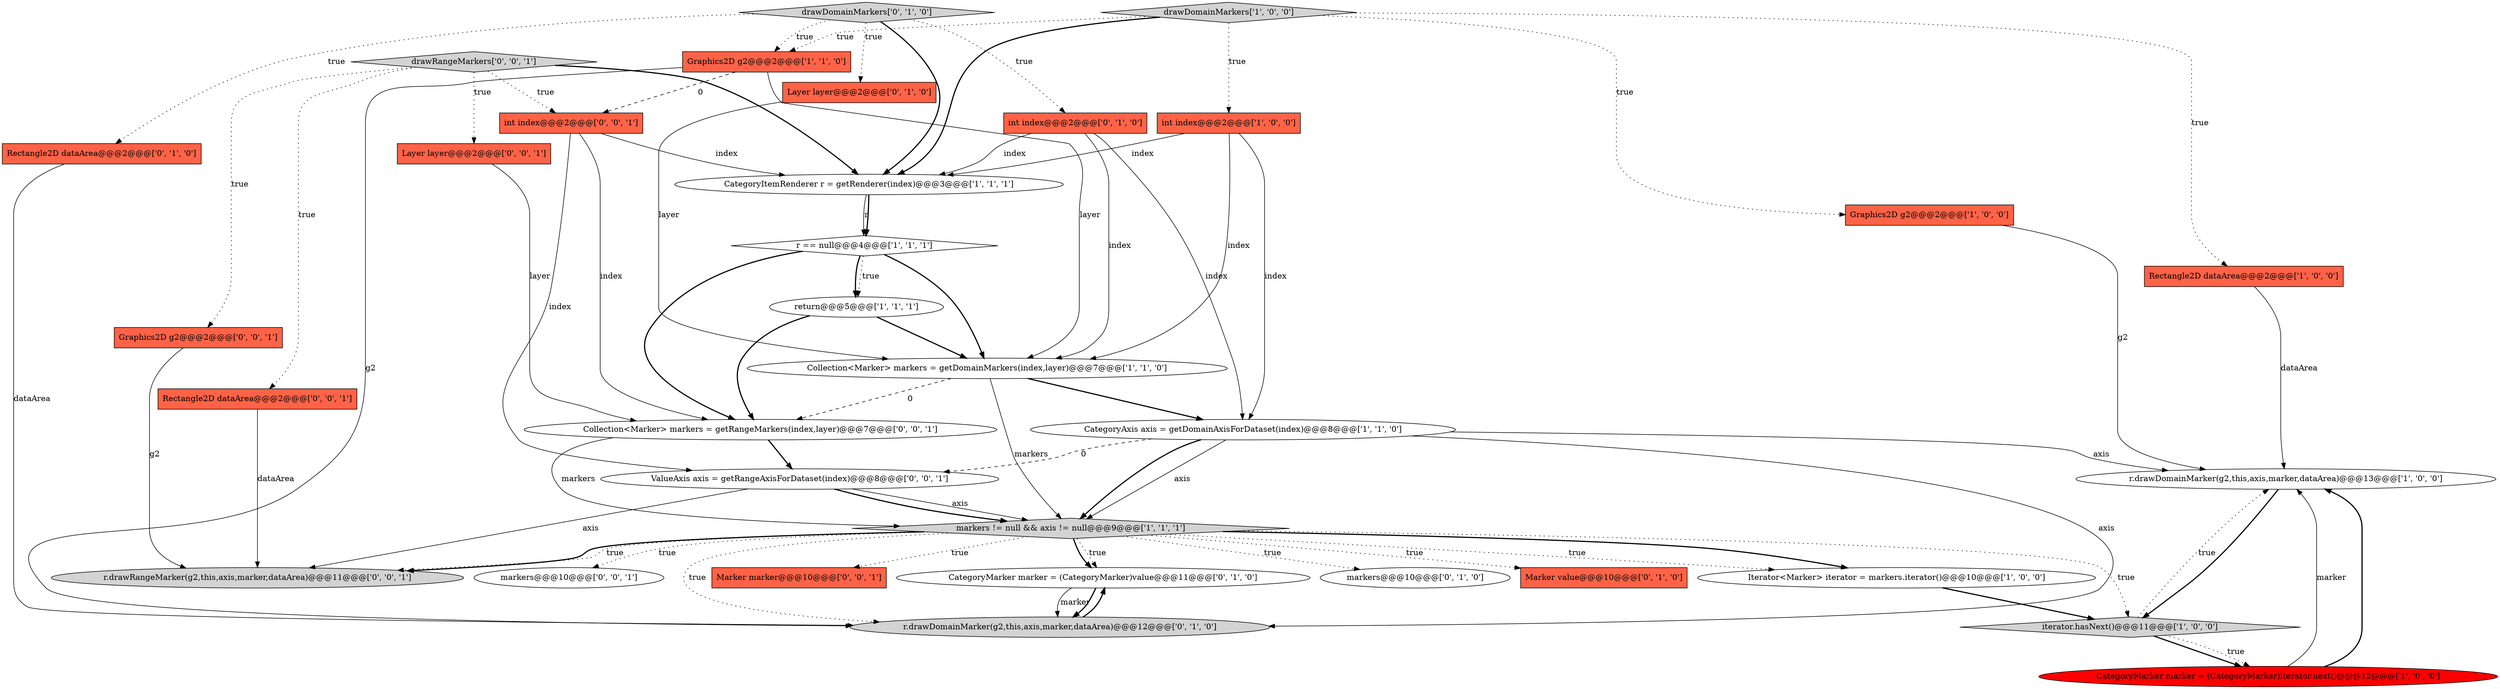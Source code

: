 digraph {
4 [style = filled, label = "r.drawDomainMarker(g2,this,axis,marker,dataArea)@@@13@@@['1', '0', '0']", fillcolor = white, shape = ellipse image = "AAA0AAABBB1BBB"];
2 [style = filled, label = "CategoryItemRenderer r = getRenderer(index)@@@3@@@['1', '1', '1']", fillcolor = white, shape = ellipse image = "AAA0AAABBB1BBB"];
7 [style = filled, label = "Graphics2D g2@@@2@@@['1', '0', '0']", fillcolor = tomato, shape = box image = "AAA0AAABBB1BBB"];
23 [style = filled, label = "Collection<Marker> markers = getRangeMarkers(index,layer)@@@7@@@['0', '0', '1']", fillcolor = white, shape = ellipse image = "AAA0AAABBB3BBB"];
27 [style = filled, label = "Graphics2D g2@@@2@@@['0', '0', '1']", fillcolor = tomato, shape = box image = "AAA0AAABBB3BBB"];
17 [style = filled, label = "Layer layer@@@2@@@['0', '1', '0']", fillcolor = tomato, shape = box image = "AAA0AAABBB2BBB"];
29 [style = filled, label = "markers@@@10@@@['0', '0', '1']", fillcolor = white, shape = ellipse image = "AAA0AAABBB3BBB"];
30 [style = filled, label = "int index@@@2@@@['0', '0', '1']", fillcolor = tomato, shape = box image = "AAA0AAABBB3BBB"];
5 [style = filled, label = "CategoryMarker marker = (CategoryMarker)iterator.next()@@@12@@@['1', '0', '0']", fillcolor = red, shape = ellipse image = "AAA1AAABBB1BBB"];
16 [style = filled, label = "CategoryMarker marker = (CategoryMarker)value@@@11@@@['0', '1', '0']", fillcolor = white, shape = ellipse image = "AAA0AAABBB2BBB"];
6 [style = filled, label = "CategoryAxis axis = getDomainAxisForDataset(index)@@@8@@@['1', '1', '0']", fillcolor = white, shape = ellipse image = "AAA0AAABBB1BBB"];
25 [style = filled, label = "Layer layer@@@2@@@['0', '0', '1']", fillcolor = tomato, shape = box image = "AAA0AAABBB3BBB"];
12 [style = filled, label = "Collection<Marker> markers = getDomainMarkers(index,layer)@@@7@@@['1', '1', '0']", fillcolor = white, shape = ellipse image = "AAA0AAABBB1BBB"];
18 [style = filled, label = "drawDomainMarkers['0', '1', '0']", fillcolor = lightgray, shape = diamond image = "AAA0AAABBB2BBB"];
1 [style = filled, label = "iterator.hasNext()@@@11@@@['1', '0', '0']", fillcolor = lightgray, shape = diamond image = "AAA0AAABBB1BBB"];
31 [style = filled, label = "r.drawRangeMarker(g2,this,axis,marker,dataArea)@@@11@@@['0', '0', '1']", fillcolor = lightgray, shape = ellipse image = "AAA0AAABBB3BBB"];
15 [style = filled, label = "int index@@@2@@@['0', '1', '0']", fillcolor = tomato, shape = box image = "AAA0AAABBB2BBB"];
20 [style = filled, label = "r.drawDomainMarker(g2,this,axis,marker,dataArea)@@@12@@@['0', '1', '0']", fillcolor = lightgray, shape = ellipse image = "AAA0AAABBB2BBB"];
19 [style = filled, label = "Rectangle2D dataArea@@@2@@@['0', '1', '0']", fillcolor = tomato, shape = box image = "AAA0AAABBB2BBB"];
32 [style = filled, label = "Marker marker@@@10@@@['0', '0', '1']", fillcolor = tomato, shape = box image = "AAA0AAABBB3BBB"];
13 [style = filled, label = "r == null@@@4@@@['1', '1', '1']", fillcolor = white, shape = diamond image = "AAA0AAABBB1BBB"];
11 [style = filled, label = "drawDomainMarkers['1', '0', '0']", fillcolor = lightgray, shape = diamond image = "AAA0AAABBB1BBB"];
14 [style = filled, label = "Graphics2D g2@@@2@@@['1', '1', '0']", fillcolor = tomato, shape = box image = "AAA0AAABBB1BBB"];
24 [style = filled, label = "Rectangle2D dataArea@@@2@@@['0', '0', '1']", fillcolor = tomato, shape = box image = "AAA0AAABBB3BBB"];
0 [style = filled, label = "Iterator<Marker> iterator = markers.iterator()@@@10@@@['1', '0', '0']", fillcolor = white, shape = ellipse image = "AAA0AAABBB1BBB"];
8 [style = filled, label = "Rectangle2D dataArea@@@2@@@['1', '0', '0']", fillcolor = tomato, shape = box image = "AAA0AAABBB1BBB"];
10 [style = filled, label = "markers != null && axis != null@@@9@@@['1', '1', '1']", fillcolor = lightgray, shape = diamond image = "AAA0AAABBB1BBB"];
22 [style = filled, label = "markers@@@10@@@['0', '1', '0']", fillcolor = white, shape = ellipse image = "AAA0AAABBB2BBB"];
9 [style = filled, label = "int index@@@2@@@['1', '0', '0']", fillcolor = tomato, shape = box image = "AAA0AAABBB1BBB"];
28 [style = filled, label = "drawRangeMarkers['0', '0', '1']", fillcolor = lightgray, shape = diamond image = "AAA0AAABBB3BBB"];
3 [style = filled, label = "return@@@5@@@['1', '1', '1']", fillcolor = white, shape = ellipse image = "AAA0AAABBB1BBB"];
21 [style = filled, label = "Marker value@@@10@@@['0', '1', '0']", fillcolor = tomato, shape = box image = "AAA0AAABBB2BBB"];
26 [style = filled, label = "ValueAxis axis = getRangeAxisForDataset(index)@@@8@@@['0', '0', '1']", fillcolor = white, shape = ellipse image = "AAA0AAABBB3BBB"];
1->5 [style = bold, label=""];
15->12 [style = solid, label="index"];
26->31 [style = solid, label="axis"];
11->7 [style = dotted, label="true"];
26->10 [style = solid, label="axis"];
12->23 [style = dashed, label="0"];
10->31 [style = bold, label=""];
13->3 [style = dotted, label="true"];
26->10 [style = bold, label=""];
7->4 [style = solid, label="g2"];
24->31 [style = solid, label="dataArea"];
30->23 [style = solid, label="index"];
28->25 [style = dotted, label="true"];
10->31 [style = dotted, label="true"];
14->20 [style = solid, label="g2"];
11->14 [style = dotted, label="true"];
23->26 [style = bold, label=""];
18->19 [style = dotted, label="true"];
5->4 [style = solid, label="marker"];
18->15 [style = dotted, label="true"];
11->9 [style = dotted, label="true"];
17->12 [style = solid, label="layer"];
1->4 [style = dotted, label="true"];
15->6 [style = solid, label="index"];
6->4 [style = solid, label="axis"];
23->10 [style = solid, label="markers"];
3->12 [style = bold, label=""];
18->2 [style = bold, label=""];
12->6 [style = bold, label=""];
18->14 [style = dotted, label="true"];
11->2 [style = bold, label=""];
10->32 [style = dotted, label="true"];
10->29 [style = dotted, label="true"];
14->12 [style = solid, label="layer"];
2->13 [style = bold, label=""];
2->13 [style = solid, label="r"];
16->20 [style = solid, label="marker"];
28->30 [style = dotted, label="true"];
28->2 [style = bold, label=""];
3->23 [style = bold, label=""];
9->2 [style = solid, label="index"];
9->6 [style = solid, label="index"];
13->12 [style = bold, label=""];
28->24 [style = dotted, label="true"];
27->31 [style = solid, label="g2"];
20->16 [style = bold, label=""];
13->3 [style = bold, label=""];
10->16 [style = bold, label=""];
25->23 [style = solid, label="layer"];
10->20 [style = dotted, label="true"];
9->12 [style = solid, label="index"];
30->2 [style = solid, label="index"];
0->1 [style = bold, label=""];
6->10 [style = bold, label=""];
14->30 [style = dashed, label="0"];
10->0 [style = bold, label=""];
5->4 [style = bold, label=""];
6->26 [style = dashed, label="0"];
6->10 [style = solid, label="axis"];
13->23 [style = bold, label=""];
10->22 [style = dotted, label="true"];
10->0 [style = dotted, label="true"];
11->8 [style = dotted, label="true"];
4->1 [style = bold, label=""];
18->17 [style = dotted, label="true"];
10->1 [style = dotted, label="true"];
28->27 [style = dotted, label="true"];
16->20 [style = bold, label=""];
8->4 [style = solid, label="dataArea"];
12->10 [style = solid, label="markers"];
10->21 [style = dotted, label="true"];
6->20 [style = solid, label="axis"];
10->16 [style = dotted, label="true"];
1->5 [style = dotted, label="true"];
30->26 [style = solid, label="index"];
15->2 [style = solid, label="index"];
19->20 [style = solid, label="dataArea"];
}
